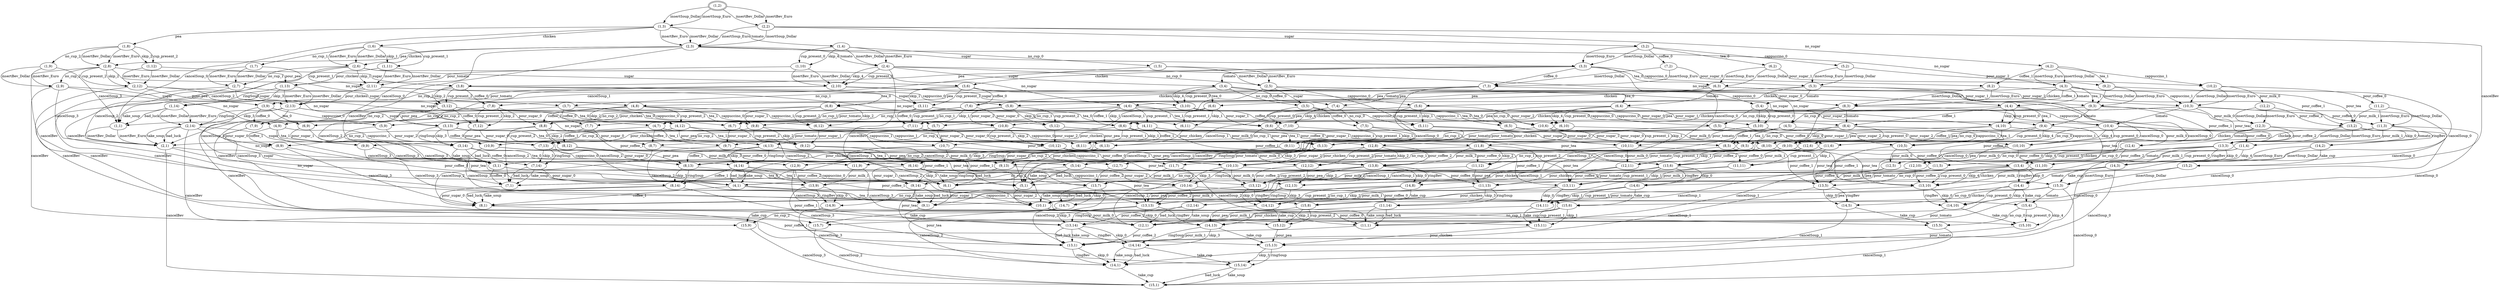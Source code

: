digraph G {
center = TRUE;
mclimit = 10.0;
nodesep = 0.05;
node [ width=0.25, height=0.25, label="" ];
s0 [ peripheries=2 ];
s0 [label="(1,2)"];
s1 [label="(2,2)"];
s2 [label="(1,3)"];
s3 [label="(4,2)"];
s4 [label="(3,2)"];
s5 [label="(15,2)"];
s6 [label="(2,3)"];
s7 [label="(1,8)"];
s8 [label="(1,6)"];
s9 [label="(1,4)"];
s10 [label="(1,1)"];
s11 [label="(8,2)"];
s12 [label="(9,2)"];
s13 [label="(10,2)"];
s14 [label="(4,3)"];
s15 [label="(5,2)"];
s16 [label="(6,2)"];
s17 [label="(7,2)"];
s18 [label="(3,3)"];
s19 [label="(15,3)"];
s20 [label="(2,8)"];
s21 [label="(2,6)"];
s22 [label="(2,4)"];
s23 [label="(2,1)"];
s24 [label="(1,12)"];
s25 [label="(1,9)"];
s26 [label="(1,11)"];
s27 [label="(1,7)"];
s28 [label="(1,10)"];
s29 [label="(1,5)"];
s30 [label="(13,2)"];
s31 [label="(8,3)"];
s32 [label="(9,3)"];
s33 [label="(11,2)"];
s34 [label="(12,2)"];
s35 [label="(10,3)"];
s36 [label="(4,8)"];
s37 [label="(4,6)"];
s38 [label="(4,4)"];
s39 [label="(4,1)"];
s40 [label="(5,3)"];
s41 [label="(6,3)"];
s42 [label="(7,3)"];
s43 [label="(3,8)"];
s44 [label="(3,6)"];
s45 [label="(3,4)"];
s46 [label="(3,1)"];
s47 [label="(15,8)"];
s48 [label="(15,6)"];
s49 [label="(15,4)"];
s50 [label="(15,1)"];
s51 [label="(2,12)"];
s52 [label="(2,9)"];
s53 [label="(2,11)"];
s54 [label="(2,7)"];
s55 [label="(2,10)"];
s56 [label="(2,5)"];
s57 [label="(1,13)"];
s58 [label="(14,2)"];
s59 [label="(13,3)"];
s60 [label="(8,8)"];
s61 [label="(8,6)"];
s62 [label="(8,4)"];
s63 [label="(8,1)"];
s64 [label="(9,8)"];
s65 [label="(9,6)"];
s66 [label="(9,4)"];
s67 [label="(9,1)"];
s68 [label="(11,3)"];
s69 [label="(12,3)"];
s70 [label="(10,8)"];
s71 [label="(10,6)"];
s72 [label="(10,4)"];
s73 [label="(10,1)"];
s74 [label="(4,12)"];
s75 [label="(4,9)"];
s76 [label="(4,11)"];
s77 [label="(4,7)"];
s78 [label="(4,10)"];
s79 [label="(4,5)"];
s80 [label="(5,8)"];
s81 [label="(5,6)"];
s82 [label="(5,4)"];
s83 [label="(5,1)"];
s84 [label="(6,8)"];
s85 [label="(6,6)"];
s86 [label="(6,4)"];
s87 [label="(6,1)"];
s88 [label="(7,8)"];
s89 [label="(7,6)"];
s90 [label="(7,4)"];
s91 [label="(7,1)"];
s92 [label="(3,12)"];
s93 [label="(3,9)"];
s94 [label="(3,11)"];
s95 [label="(3,7)"];
s96 [label="(3,10)"];
s97 [label="(3,5)"];
s98 [label="(15,12)"];
s99 [label="(15,9)"];
s100 [label="(15,11)"];
s101 [label="(15,7)"];
s102 [label="(15,10)"];
s103 [label="(15,5)"];
s104 [label="(2,13)"];
s105 [label="(1,14)"];
s106 [label="(14,3)"];
s107 [label="(13,8)"];
s108 [label="(13,6)"];
s109 [label="(13,4)"];
s110 [label="(13,1)"];
s111 [label="(8,12)"];
s112 [label="(8,9)"];
s113 [label="(8,11)"];
s114 [label="(8,7)"];
s115 [label="(8,10)"];
s116 [label="(8,5)"];
s117 [label="(9,12)"];
s118 [label="(9,9)"];
s119 [label="(9,11)"];
s120 [label="(9,7)"];
s121 [label="(9,10)"];
s122 [label="(9,5)"];
s123 [label="(11,8)"];
s124 [label="(11,6)"];
s125 [label="(11,4)"];
s126 [label="(11,1)"];
s127 [label="(12,8)"];
s128 [label="(12,6)"];
s129 [label="(12,4)"];
s130 [label="(12,1)"];
s131 [label="(10,12)"];
s132 [label="(10,9)"];
s133 [label="(10,11)"];
s134 [label="(10,7)"];
s135 [label="(10,10)"];
s136 [label="(10,5)"];
s137 [label="(4,13)"];
s138 [label="(5,12)"];
s139 [label="(5,9)"];
s140 [label="(5,11)"];
s141 [label="(5,7)"];
s142 [label="(5,10)"];
s143 [label="(5,5)"];
s144 [label="(6,12)"];
s145 [label="(6,9)"];
s146 [label="(6,11)"];
s147 [label="(6,7)"];
s148 [label="(6,10)"];
s149 [label="(6,5)"];
s150 [label="(7,12)"];
s151 [label="(7,9)"];
s152 [label="(7,11)"];
s153 [label="(7,7)"];
s154 [label="(7,10)"];
s155 [label="(7,5)"];
s156 [label="(3,13)"];
s157 [label="(15,13)"];
s158 [label="(2,14)"];
s159 [label="(14,8)"];
s160 [label="(14,6)"];
s161 [label="(14,4)"];
s162 [label="(14,1)"];
s163 [label="(13,12)"];
s164 [label="(13,9)"];
s165 [label="(13,11)"];
s166 [label="(13,7)"];
s167 [label="(13,10)"];
s168 [label="(13,5)"];
s169 [label="(8,13)"];
s170 [label="(9,13)"];
s171 [label="(11,12)"];
s172 [label="(11,9)"];
s173 [label="(11,11)"];
s174 [label="(11,7)"];
s175 [label="(11,10)"];
s176 [label="(11,5)"];
s177 [label="(12,12)"];
s178 [label="(12,9)"];
s179 [label="(12,11)"];
s180 [label="(12,7)"];
s181 [label="(12,10)"];
s182 [label="(12,5)"];
s183 [label="(10,13)"];
s184 [label="(4,14)"];
s185 [label="(5,13)"];
s186 [label="(6,13)"];
s187 [label="(7,13)"];
s188 [label="(3,14)"];
s189 [label="(15,14)"];
s190 [label="(14,12)"];
s191 [label="(14,9)"];
s192 [label="(14,11)"];
s193 [label="(14,7)"];
s194 [label="(14,10)"];
s195 [label="(14,5)"];
s196 [label="(13,13)"];
s197 [label="(8,14)"];
s198 [label="(9,14)"];
s199 [label="(11,13)"];
s200 [label="(12,13)"];
s201 [label="(10,14)"];
s202 [label="(5,14)"];
s203 [label="(6,14)"];
s204 [label="(7,14)"];
s205 [label="(14,13)"];
s206 [label="(13,14)"];
s207 [label="(11,14)"];
s208 [label="(12,14)"];
s209 [label="(14,14)"];
s0->s1[label="insertBev_Dollar"];
s0->s1[label="insertBev_Euro"];
s0->s2[label="insertSoup_Dollar"];
s0->s2[label="insertSoup_Euro"];
s1->s3[label="no_sugar"];
s1->s4[label="sugar"];
s1->s5[label="cancelBev"];
s1->s6[label="insertSoup_Dollar"];
s1->s6[label="insertSoup_Euro"];
s2->s6[label="insertBev_Dollar"];
s2->s6[label="insertBev_Euro"];
s2->s7[label="pea"];
s2->s8[label="chicken"];
s2->s9[label="tomato"];
s2->s10[label="cancelSoup_0"];
s3->s11[label="coffee_1"];
s3->s12[label="tea_1"];
s3->s13[label="cappuccino_1"];
s3->s14[label="insertSoup_Dollar"];
s3->s14[label="insertSoup_Euro"];
s4->s15[label="cappuccino_0"];
s4->s16[label="tea_0"];
s4->s17[label="coffee_0"];
s4->s18[label="insertSoup_Dollar"];
s4->s18[label="insertSoup_Euro"];
s5->s19[label="insertSoup_Dollar"];
s5->s19[label="insertSoup_Euro"];
s6->s14[label="no_sugar"];
s6->s18[label="sugar"];
s6->s19[label="cancelBev"];
s6->s20[label="pea"];
s6->s21[label="chicken"];
s6->s22[label="tomato"];
s6->s23[label="cancelSoup_0"];
s7->s20[label="insertBev_Dollar"];
s7->s20[label="insertBev_Euro"];
s7->s24[label="skip_2"];
s7->s24[label="cup_present_2"];
s7->s25[label="no_cup_2"];
s8->s21[label="insertBev_Dollar"];
s8->s21[label="insertBev_Euro"];
s8->s26[label="skip_1"];
s8->s26[label="cup_present_1"];
s8->s27[label="no_cup_1"];
s9->s22[label="insertBev_Dollar"];
s9->s22[label="insertBev_Euro"];
s9->s28[label="skip_4"];
s9->s28[label="cup_present_0"];
s9->s29[label="no_cup_0"];
s10->s23[label="insertBev_Dollar"];
s10->s23[label="insertBev_Euro"];
s11->s30[label="pour_coffee_1"];
s11->s31[label="insertSoup_Dollar"];
s11->s31[label="insertSoup_Euro"];
s12->s30[label="pour_tea"];
s12->s32[label="insertSoup_Dollar"];
s12->s32[label="insertSoup_Euro"];
s13->s33[label="pour_coffee_0"];
s13->s34[label="pour_milk_0"];
s13->s35[label="insertSoup_Dollar"];
s13->s35[label="insertSoup_Euro"];
s14->s31[label="coffee_1"];
s14->s32[label="tea_1"];
s14->s35[label="cappuccino_1"];
s14->s36[label="pea"];
s14->s37[label="chicken"];
s14->s38[label="tomato"];
s14->s39[label="cancelSoup_0"];
s15->s13[label="pour_sugar_2"];
s15->s40[label="insertSoup_Dollar"];
s15->s40[label="insertSoup_Euro"];
s16->s12[label="pour_sugar_1"];
s16->s41[label="insertSoup_Dollar"];
s16->s41[label="insertSoup_Euro"];
s17->s11[label="pour_sugar_0"];
s17->s42[label="insertSoup_Dollar"];
s17->s42[label="insertSoup_Euro"];
s18->s40[label="cappuccino_0"];
s18->s41[label="tea_0"];
s18->s42[label="coffee_0"];
s18->s43[label="pea"];
s18->s44[label="chicken"];
s18->s45[label="tomato"];
s18->s46[label="cancelSoup_0"];
s19->s47[label="pea"];
s19->s48[label="chicken"];
s19->s49[label="tomato"];
s19->s50[label="cancelSoup_0"];
s20->s36[label="no_sugar"];
s20->s43[label="sugar"];
s20->s47[label="cancelBev"];
s20->s51[label="skip_2"];
s20->s51[label="cup_present_2"];
s20->s52[label="no_cup_2"];
s21->s37[label="no_sugar"];
s21->s44[label="sugar"];
s21->s48[label="cancelBev"];
s21->s53[label="skip_1"];
s21->s53[label="cup_present_1"];
s21->s54[label="no_cup_1"];
s22->s38[label="no_sugar"];
s22->s45[label="sugar"];
s22->s49[label="cancelBev"];
s22->s55[label="skip_4"];
s22->s55[label="cup_present_0"];
s22->s56[label="no_cup_0"];
s23->s39[label="no_sugar"];
s23->s46[label="sugar"];
s23->s50[label="cancelBev"];
s24->s51[label="insertBev_Dollar"];
s24->s51[label="insertBev_Euro"];
s24->s57[label="pour_pea"];
s25->s52[label="insertBev_Dollar"];
s25->s52[label="insertBev_Euro"];
s25->s10[label="cancelSoup_3"];
s26->s53[label="insertBev_Dollar"];
s26->s53[label="insertBev_Euro"];
s26->s57[label="pour_chicken"];
s27->s54[label="insertBev_Dollar"];
s27->s54[label="insertBev_Euro"];
s27->s10[label="cancelSoup_2"];
s28->s55[label="insertBev_Dollar"];
s28->s55[label="insertBev_Euro"];
s28->s57[label="pour_tomato"];
s29->s56[label="insertBev_Dollar"];
s29->s56[label="insertBev_Euro"];
s29->s10[label="cancelSoup_1"];
s30->s58[label="skip_0"];
s30->s58[label="ringBev"];
s30->s59[label="insertSoup_Dollar"];
s30->s59[label="insertSoup_Euro"];
s31->s59[label="pour_coffee_1"];
s31->s60[label="pea"];
s31->s61[label="chicken"];
s31->s62[label="tomato"];
s31->s63[label="cancelSoup_0"];
s32->s59[label="pour_tea"];
s32->s64[label="pea"];
s32->s65[label="chicken"];
s32->s66[label="tomato"];
s32->s67[label="cancelSoup_0"];
s33->s30[label="pour_milk_1"];
s33->s68[label="insertSoup_Dollar"];
s33->s68[label="insertSoup_Euro"];
s34->s30[label="pour_coffee_2"];
s34->s69[label="insertSoup_Dollar"];
s34->s69[label="insertSoup_Euro"];
s35->s68[label="pour_coffee_0"];
s35->s69[label="pour_milk_0"];
s35->s70[label="pea"];
s35->s71[label="chicken"];
s35->s72[label="tomato"];
s35->s73[label="cancelSoup_0"];
s36->s60[label="coffee_1"];
s36->s64[label="tea_1"];
s36->s70[label="cappuccino_1"];
s36->s74[label="skip_2"];
s36->s74[label="cup_present_2"];
s36->s75[label="no_cup_2"];
s37->s61[label="coffee_1"];
s37->s65[label="tea_1"];
s37->s71[label="cappuccino_1"];
s37->s76[label="skip_1"];
s37->s76[label="cup_present_1"];
s37->s77[label="no_cup_1"];
s38->s62[label="coffee_1"];
s38->s66[label="tea_1"];
s38->s72[label="cappuccino_1"];
s38->s78[label="skip_4"];
s38->s78[label="cup_present_0"];
s38->s79[label="no_cup_0"];
s39->s63[label="coffee_1"];
s39->s67[label="tea_1"];
s39->s73[label="cappuccino_1"];
s40->s35[label="pour_sugar_2"];
s40->s80[label="pea"];
s40->s81[label="chicken"];
s40->s82[label="tomato"];
s40->s83[label="cancelSoup_0"];
s41->s32[label="pour_sugar_1"];
s41->s84[label="pea"];
s41->s85[label="chicken"];
s41->s86[label="tomato"];
s41->s87[label="cancelSoup_0"];
s42->s31[label="pour_sugar_0"];
s42->s88[label="pea"];
s42->s89[label="chicken"];
s42->s90[label="tomato"];
s42->s91[label="cancelSoup_0"];
s43->s80[label="cappuccino_0"];
s43->s84[label="tea_0"];
s43->s88[label="coffee_0"];
s43->s92[label="skip_2"];
s43->s92[label="cup_present_2"];
s43->s93[label="no_cup_2"];
s44->s81[label="cappuccino_0"];
s44->s85[label="tea_0"];
s44->s89[label="coffee_0"];
s44->s94[label="skip_1"];
s44->s94[label="cup_present_1"];
s44->s95[label="no_cup_1"];
s45->s82[label="cappuccino_0"];
s45->s86[label="tea_0"];
s45->s90[label="coffee_0"];
s45->s96[label="skip_4"];
s45->s96[label="cup_present_0"];
s45->s97[label="no_cup_0"];
s46->s83[label="cappuccino_0"];
s46->s87[label="tea_0"];
s46->s91[label="coffee_0"];
s47->s98[label="skip_2"];
s47->s98[label="cup_present_2"];
s47->s99[label="no_cup_2"];
s48->s100[label="skip_1"];
s48->s100[label="cup_present_1"];
s48->s101[label="no_cup_1"];
s49->s102[label="skip_4"];
s49->s102[label="cup_present_0"];
s49->s103[label="no_cup_0"];
s51->s74[label="no_sugar"];
s51->s92[label="sugar"];
s51->s98[label="cancelBev"];
s51->s104[label="pour_pea"];
s52->s75[label="no_sugar"];
s52->s93[label="sugar"];
s52->s99[label="cancelBev"];
s52->s23[label="cancelSoup_3"];
s53->s76[label="no_sugar"];
s53->s94[label="sugar"];
s53->s100[label="cancelBev"];
s53->s104[label="pour_chicken"];
s54->s77[label="no_sugar"];
s54->s95[label="sugar"];
s54->s101[label="cancelBev"];
s54->s23[label="cancelSoup_2"];
s55->s78[label="no_sugar"];
s55->s96[label="sugar"];
s55->s102[label="cancelBev"];
s55->s104[label="pour_tomato"];
s56->s79[label="no_sugar"];
s56->s97[label="sugar"];
s56->s103[label="cancelBev"];
s56->s23[label="cancelSoup_1"];
s57->s104[label="insertBev_Dollar"];
s57->s104[label="insertBev_Euro"];
s57->s105[label="skip_3"];
s57->s105[label="ringSoup"];
s58->s5[label="take_cup"];
s58->s106[label="insertSoup_Dollar"];
s58->s106[label="insertSoup_Euro"];
s59->s106[label="skip_0"];
s59->s106[label="ringBev"];
s59->s107[label="pea"];
s59->s108[label="chicken"];
s59->s109[label="tomato"];
s59->s110[label="cancelSoup_0"];
s60->s107[label="pour_coffee_1"];
s60->s111[label="skip_2"];
s60->s111[label="cup_present_2"];
s60->s112[label="no_cup_2"];
s61->s108[label="pour_coffee_1"];
s61->s113[label="skip_1"];
s61->s113[label="cup_present_1"];
s61->s114[label="no_cup_1"];
s62->s109[label="pour_coffee_1"];
s62->s115[label="skip_4"];
s62->s115[label="cup_present_0"];
s62->s116[label="no_cup_0"];
s63->s110[label="pour_coffee_1"];
s64->s107[label="pour_tea"];
s64->s117[label="skip_2"];
s64->s117[label="cup_present_2"];
s64->s118[label="no_cup_2"];
s65->s108[label="pour_tea"];
s65->s119[label="skip_1"];
s65->s119[label="cup_present_1"];
s65->s120[label="no_cup_1"];
s66->s109[label="pour_tea"];
s66->s121[label="skip_4"];
s66->s121[label="cup_present_0"];
s66->s122[label="no_cup_0"];
s67->s110[label="pour_tea"];
s68->s59[label="pour_milk_1"];
s68->s123[label="pea"];
s68->s124[label="chicken"];
s68->s125[label="tomato"];
s68->s126[label="cancelSoup_0"];
s69->s59[label="pour_coffee_2"];
s69->s127[label="pea"];
s69->s128[label="chicken"];
s69->s129[label="tomato"];
s69->s130[label="cancelSoup_0"];
s70->s123[label="pour_coffee_0"];
s70->s127[label="pour_milk_0"];
s70->s131[label="skip_2"];
s70->s131[label="cup_present_2"];
s70->s132[label="no_cup_2"];
s71->s124[label="pour_coffee_0"];
s71->s128[label="pour_milk_0"];
s71->s133[label="skip_1"];
s71->s133[label="cup_present_1"];
s71->s134[label="no_cup_1"];
s72->s125[label="pour_coffee_0"];
s72->s129[label="pour_milk_0"];
s72->s135[label="skip_4"];
s72->s135[label="cup_present_0"];
s72->s136[label="no_cup_0"];
s73->s126[label="pour_coffee_0"];
s73->s130[label="pour_milk_0"];
s74->s111[label="coffee_1"];
s74->s117[label="tea_1"];
s74->s131[label="cappuccino_1"];
s74->s137[label="pour_pea"];
s75->s112[label="coffee_1"];
s75->s118[label="tea_1"];
s75->s132[label="cappuccino_1"];
s75->s39[label="cancelSoup_3"];
s76->s113[label="coffee_1"];
s76->s119[label="tea_1"];
s76->s133[label="cappuccino_1"];
s76->s137[label="pour_chicken"];
s77->s114[label="coffee_1"];
s77->s120[label="tea_1"];
s77->s134[label="cappuccino_1"];
s77->s39[label="cancelSoup_2"];
s78->s115[label="coffee_1"];
s78->s121[label="tea_1"];
s78->s135[label="cappuccino_1"];
s78->s137[label="pour_tomato"];
s79->s116[label="coffee_1"];
s79->s122[label="tea_1"];
s79->s136[label="cappuccino_1"];
s79->s39[label="cancelSoup_1"];
s80->s70[label="pour_sugar_2"];
s80->s138[label="skip_2"];
s80->s138[label="cup_present_2"];
s80->s139[label="no_cup_2"];
s81->s71[label="pour_sugar_2"];
s81->s140[label="skip_1"];
s81->s140[label="cup_present_1"];
s81->s141[label="no_cup_1"];
s82->s72[label="pour_sugar_2"];
s82->s142[label="skip_4"];
s82->s142[label="cup_present_0"];
s82->s143[label="no_cup_0"];
s83->s73[label="pour_sugar_2"];
s84->s64[label="pour_sugar_1"];
s84->s144[label="skip_2"];
s84->s144[label="cup_present_2"];
s84->s145[label="no_cup_2"];
s85->s65[label="pour_sugar_1"];
s85->s146[label="skip_1"];
s85->s146[label="cup_present_1"];
s85->s147[label="no_cup_1"];
s86->s66[label="pour_sugar_1"];
s86->s148[label="skip_4"];
s86->s148[label="cup_present_0"];
s86->s149[label="no_cup_0"];
s87->s67[label="pour_sugar_1"];
s88->s60[label="pour_sugar_0"];
s88->s150[label="skip_2"];
s88->s150[label="cup_present_2"];
s88->s151[label="no_cup_2"];
s89->s61[label="pour_sugar_0"];
s89->s152[label="skip_1"];
s89->s152[label="cup_present_1"];
s89->s153[label="no_cup_1"];
s90->s62[label="pour_sugar_0"];
s90->s154[label="skip_4"];
s90->s154[label="cup_present_0"];
s90->s155[label="no_cup_0"];
s91->s63[label="pour_sugar_0"];
s92->s138[label="cappuccino_0"];
s92->s144[label="tea_0"];
s92->s150[label="coffee_0"];
s92->s156[label="pour_pea"];
s93->s139[label="cappuccino_0"];
s93->s145[label="tea_0"];
s93->s151[label="coffee_0"];
s93->s46[label="cancelSoup_3"];
s94->s140[label="cappuccino_0"];
s94->s146[label="tea_0"];
s94->s152[label="coffee_0"];
s94->s156[label="pour_chicken"];
s95->s141[label="cappuccino_0"];
s95->s147[label="tea_0"];
s95->s153[label="coffee_0"];
s95->s46[label="cancelSoup_2"];
s96->s142[label="cappuccino_0"];
s96->s148[label="tea_0"];
s96->s154[label="coffee_0"];
s96->s156[label="pour_tomato"];
s97->s143[label="cappuccino_0"];
s97->s149[label="tea_0"];
s97->s155[label="coffee_0"];
s97->s46[label="cancelSoup_1"];
s98->s157[label="pour_pea"];
s99->s50[label="cancelSoup_3"];
s100->s157[label="pour_chicken"];
s101->s50[label="cancelSoup_2"];
s102->s157[label="pour_tomato"];
s103->s50[label="cancelSoup_1"];
s104->s137[label="no_sugar"];
s104->s156[label="sugar"];
s104->s157[label="cancelBev"];
s104->s158[label="skip_3"];
s104->s158[label="ringSoup"];
s105->s158[label="insertBev_Dollar"];
s105->s158[label="insertBev_Euro"];
s105->s10[label="bad_luck"];
s105->s10[label="take_soup"];
s106->s19[label="take_cup"];
s106->s159[label="pea"];
s106->s160[label="chicken"];
s106->s161[label="tomato"];
s106->s162[label="cancelSoup_0"];
s107->s159[label="skip_0"];
s107->s159[label="ringBev"];
s107->s163[label="skip_2"];
s107->s163[label="cup_present_2"];
s107->s164[label="no_cup_2"];
s108->s160[label="skip_0"];
s108->s160[label="ringBev"];
s108->s165[label="skip_1"];
s108->s165[label="cup_present_1"];
s108->s166[label="no_cup_1"];
s109->s161[label="skip_0"];
s109->s161[label="ringBev"];
s109->s167[label="skip_4"];
s109->s167[label="cup_present_0"];
s109->s168[label="no_cup_0"];
s110->s162[label="skip_0"];
s110->s162[label="ringBev"];
s111->s163[label="pour_coffee_1"];
s111->s169[label="pour_pea"];
s112->s164[label="pour_coffee_1"];
s112->s63[label="cancelSoup_3"];
s113->s165[label="pour_coffee_1"];
s113->s169[label="pour_chicken"];
s114->s166[label="pour_coffee_1"];
s114->s63[label="cancelSoup_2"];
s115->s167[label="pour_coffee_1"];
s115->s169[label="pour_tomato"];
s116->s168[label="pour_coffee_1"];
s116->s63[label="cancelSoup_1"];
s117->s163[label="pour_tea"];
s117->s170[label="pour_pea"];
s118->s164[label="pour_tea"];
s118->s67[label="cancelSoup_3"];
s119->s165[label="pour_tea"];
s119->s170[label="pour_chicken"];
s120->s166[label="pour_tea"];
s120->s67[label="cancelSoup_2"];
s121->s167[label="pour_tea"];
s121->s170[label="pour_tomato"];
s122->s168[label="pour_tea"];
s122->s67[label="cancelSoup_1"];
s123->s107[label="pour_milk_1"];
s123->s171[label="skip_2"];
s123->s171[label="cup_present_2"];
s123->s172[label="no_cup_2"];
s124->s108[label="pour_milk_1"];
s124->s173[label="skip_1"];
s124->s173[label="cup_present_1"];
s124->s174[label="no_cup_1"];
s125->s109[label="pour_milk_1"];
s125->s175[label="skip_4"];
s125->s175[label="cup_present_0"];
s125->s176[label="no_cup_0"];
s126->s110[label="pour_milk_1"];
s127->s107[label="pour_coffee_2"];
s127->s177[label="skip_2"];
s127->s177[label="cup_present_2"];
s127->s178[label="no_cup_2"];
s128->s108[label="pour_coffee_2"];
s128->s179[label="skip_1"];
s128->s179[label="cup_present_1"];
s128->s180[label="no_cup_1"];
s129->s109[label="pour_coffee_2"];
s129->s181[label="skip_4"];
s129->s181[label="cup_present_0"];
s129->s182[label="no_cup_0"];
s130->s110[label="pour_coffee_2"];
s131->s171[label="pour_coffee_0"];
s131->s177[label="pour_milk_0"];
s131->s183[label="pour_pea"];
s132->s172[label="pour_coffee_0"];
s132->s178[label="pour_milk_0"];
s132->s73[label="cancelSoup_3"];
s133->s173[label="pour_coffee_0"];
s133->s179[label="pour_milk_0"];
s133->s183[label="pour_chicken"];
s134->s174[label="pour_coffee_0"];
s134->s180[label="pour_milk_0"];
s134->s73[label="cancelSoup_2"];
s135->s175[label="pour_coffee_0"];
s135->s181[label="pour_milk_0"];
s135->s183[label="pour_tomato"];
s136->s176[label="pour_coffee_0"];
s136->s182[label="pour_milk_0"];
s136->s73[label="cancelSoup_1"];
s137->s169[label="coffee_1"];
s137->s170[label="tea_1"];
s137->s183[label="cappuccino_1"];
s137->s184[label="skip_3"];
s137->s184[label="ringSoup"];
s138->s131[label="pour_sugar_2"];
s138->s185[label="pour_pea"];
s139->s132[label="pour_sugar_2"];
s139->s83[label="cancelSoup_3"];
s140->s133[label="pour_sugar_2"];
s140->s185[label="pour_chicken"];
s141->s134[label="pour_sugar_2"];
s141->s83[label="cancelSoup_2"];
s142->s135[label="pour_sugar_2"];
s142->s185[label="pour_tomato"];
s143->s136[label="pour_sugar_2"];
s143->s83[label="cancelSoup_1"];
s144->s117[label="pour_sugar_1"];
s144->s186[label="pour_pea"];
s145->s118[label="pour_sugar_1"];
s145->s87[label="cancelSoup_3"];
s146->s119[label="pour_sugar_1"];
s146->s186[label="pour_chicken"];
s147->s120[label="pour_sugar_1"];
s147->s87[label="cancelSoup_2"];
s148->s121[label="pour_sugar_1"];
s148->s186[label="pour_tomato"];
s149->s122[label="pour_sugar_1"];
s149->s87[label="cancelSoup_1"];
s150->s111[label="pour_sugar_0"];
s150->s187[label="pour_pea"];
s151->s112[label="pour_sugar_0"];
s151->s91[label="cancelSoup_3"];
s152->s113[label="pour_sugar_0"];
s152->s187[label="pour_chicken"];
s153->s114[label="pour_sugar_0"];
s153->s91[label="cancelSoup_2"];
s154->s115[label="pour_sugar_0"];
s154->s187[label="pour_tomato"];
s155->s116[label="pour_sugar_0"];
s155->s91[label="cancelSoup_1"];
s156->s185[label="cappuccino_0"];
s156->s186[label="tea_0"];
s156->s187[label="coffee_0"];
s156->s188[label="skip_3"];
s156->s188[label="ringSoup"];
s157->s189[label="skip_3"];
s157->s189[label="ringSoup"];
s158->s184[label="no_sugar"];
s158->s188[label="sugar"];
s158->s189[label="cancelBev"];
s158->s23[label="bad_luck"];
s158->s23[label="take_soup"];
s159->s47[label="take_cup"];
s159->s190[label="skip_2"];
s159->s190[label="cup_present_2"];
s159->s191[label="no_cup_2"];
s160->s48[label="take_cup"];
s160->s192[label="skip_1"];
s160->s192[label="cup_present_1"];
s160->s193[label="no_cup_1"];
s161->s49[label="take_cup"];
s161->s194[label="skip_4"];
s161->s194[label="cup_present_0"];
s161->s195[label="no_cup_0"];
s162->s50[label="take_cup"];
s163->s190[label="skip_0"];
s163->s190[label="ringBev"];
s163->s196[label="pour_pea"];
s164->s191[label="skip_0"];
s164->s191[label="ringBev"];
s164->s110[label="cancelSoup_3"];
s165->s192[label="skip_0"];
s165->s192[label="ringBev"];
s165->s196[label="pour_chicken"];
s166->s193[label="skip_0"];
s166->s193[label="ringBev"];
s166->s110[label="cancelSoup_2"];
s167->s194[label="skip_0"];
s167->s194[label="ringBev"];
s167->s196[label="pour_tomato"];
s168->s195[label="skip_0"];
s168->s195[label="ringBev"];
s168->s110[label="cancelSoup_1"];
s169->s196[label="pour_coffee_1"];
s169->s197[label="skip_3"];
s169->s197[label="ringSoup"];
s170->s196[label="pour_tea"];
s170->s198[label="skip_3"];
s170->s198[label="ringSoup"];
s171->s163[label="pour_milk_1"];
s171->s199[label="pour_pea"];
s172->s164[label="pour_milk_1"];
s172->s126[label="cancelSoup_3"];
s173->s165[label="pour_milk_1"];
s173->s199[label="pour_chicken"];
s174->s166[label="pour_milk_1"];
s174->s126[label="cancelSoup_2"];
s175->s167[label="pour_milk_1"];
s175->s199[label="pour_tomato"];
s176->s168[label="pour_milk_1"];
s176->s126[label="cancelSoup_1"];
s177->s163[label="pour_coffee_2"];
s177->s200[label="pour_pea"];
s178->s164[label="pour_coffee_2"];
s178->s130[label="cancelSoup_3"];
s179->s165[label="pour_coffee_2"];
s179->s200[label="pour_chicken"];
s180->s166[label="pour_coffee_2"];
s180->s130[label="cancelSoup_2"];
s181->s167[label="pour_coffee_2"];
s181->s200[label="pour_tomato"];
s182->s168[label="pour_coffee_2"];
s182->s130[label="cancelSoup_1"];
s183->s199[label="pour_coffee_0"];
s183->s200[label="pour_milk_0"];
s183->s201[label="skip_3"];
s183->s201[label="ringSoup"];
s184->s197[label="coffee_1"];
s184->s198[label="tea_1"];
s184->s201[label="cappuccino_1"];
s184->s39[label="bad_luck"];
s184->s39[label="take_soup"];
s185->s183[label="pour_sugar_2"];
s185->s202[label="skip_3"];
s185->s202[label="ringSoup"];
s186->s170[label="pour_sugar_1"];
s186->s203[label="skip_3"];
s186->s203[label="ringSoup"];
s187->s169[label="pour_sugar_0"];
s187->s204[label="skip_3"];
s187->s204[label="ringSoup"];
s188->s202[label="cappuccino_0"];
s188->s203[label="tea_0"];
s188->s204[label="coffee_0"];
s188->s46[label="bad_luck"];
s188->s46[label="take_soup"];
s189->s50[label="bad_luck"];
s189->s50[label="take_soup"];
s190->s98[label="take_cup"];
s190->s205[label="pour_pea"];
s191->s99[label="take_cup"];
s191->s162[label="cancelSoup_3"];
s192->s100[label="take_cup"];
s192->s205[label="pour_chicken"];
s193->s101[label="take_cup"];
s193->s162[label="cancelSoup_2"];
s194->s102[label="take_cup"];
s194->s205[label="pour_tomato"];
s195->s103[label="take_cup"];
s195->s162[label="cancelSoup_1"];
s196->s205[label="skip_0"];
s196->s205[label="ringBev"];
s196->s206[label="skip_3"];
s196->s206[label="ringSoup"];
s197->s206[label="pour_coffee_1"];
s197->s63[label="bad_luck"];
s197->s63[label="take_soup"];
s198->s206[label="pour_tea"];
s198->s67[label="bad_luck"];
s198->s67[label="take_soup"];
s199->s196[label="pour_milk_1"];
s199->s207[label="skip_3"];
s199->s207[label="ringSoup"];
s200->s196[label="pour_coffee_2"];
s200->s208[label="skip_3"];
s200->s208[label="ringSoup"];
s201->s207[label="pour_coffee_0"];
s201->s208[label="pour_milk_0"];
s201->s73[label="bad_luck"];
s201->s73[label="take_soup"];
s202->s201[label="pour_sugar_2"];
s202->s83[label="bad_luck"];
s202->s83[label="take_soup"];
s203->s198[label="pour_sugar_1"];
s203->s87[label="bad_luck"];
s203->s87[label="take_soup"];
s204->s197[label="pour_sugar_0"];
s204->s91[label="bad_luck"];
s204->s91[label="take_soup"];
s205->s157[label="take_cup"];
s205->s209[label="skip_3"];
s205->s209[label="ringSoup"];
s206->s209[label="skip_0"];
s206->s209[label="ringBev"];
s206->s110[label="bad_luck"];
s206->s110[label="take_soup"];
s207->s206[label="pour_milk_1"];
s207->s126[label="bad_luck"];
s207->s126[label="take_soup"];
s208->s206[label="pour_coffee_2"];
s208->s130[label="bad_luck"];
s208->s130[label="take_soup"];
s209->s189[label="take_cup"];
s209->s162[label="bad_luck"];
s209->s162[label="take_soup"];
}
